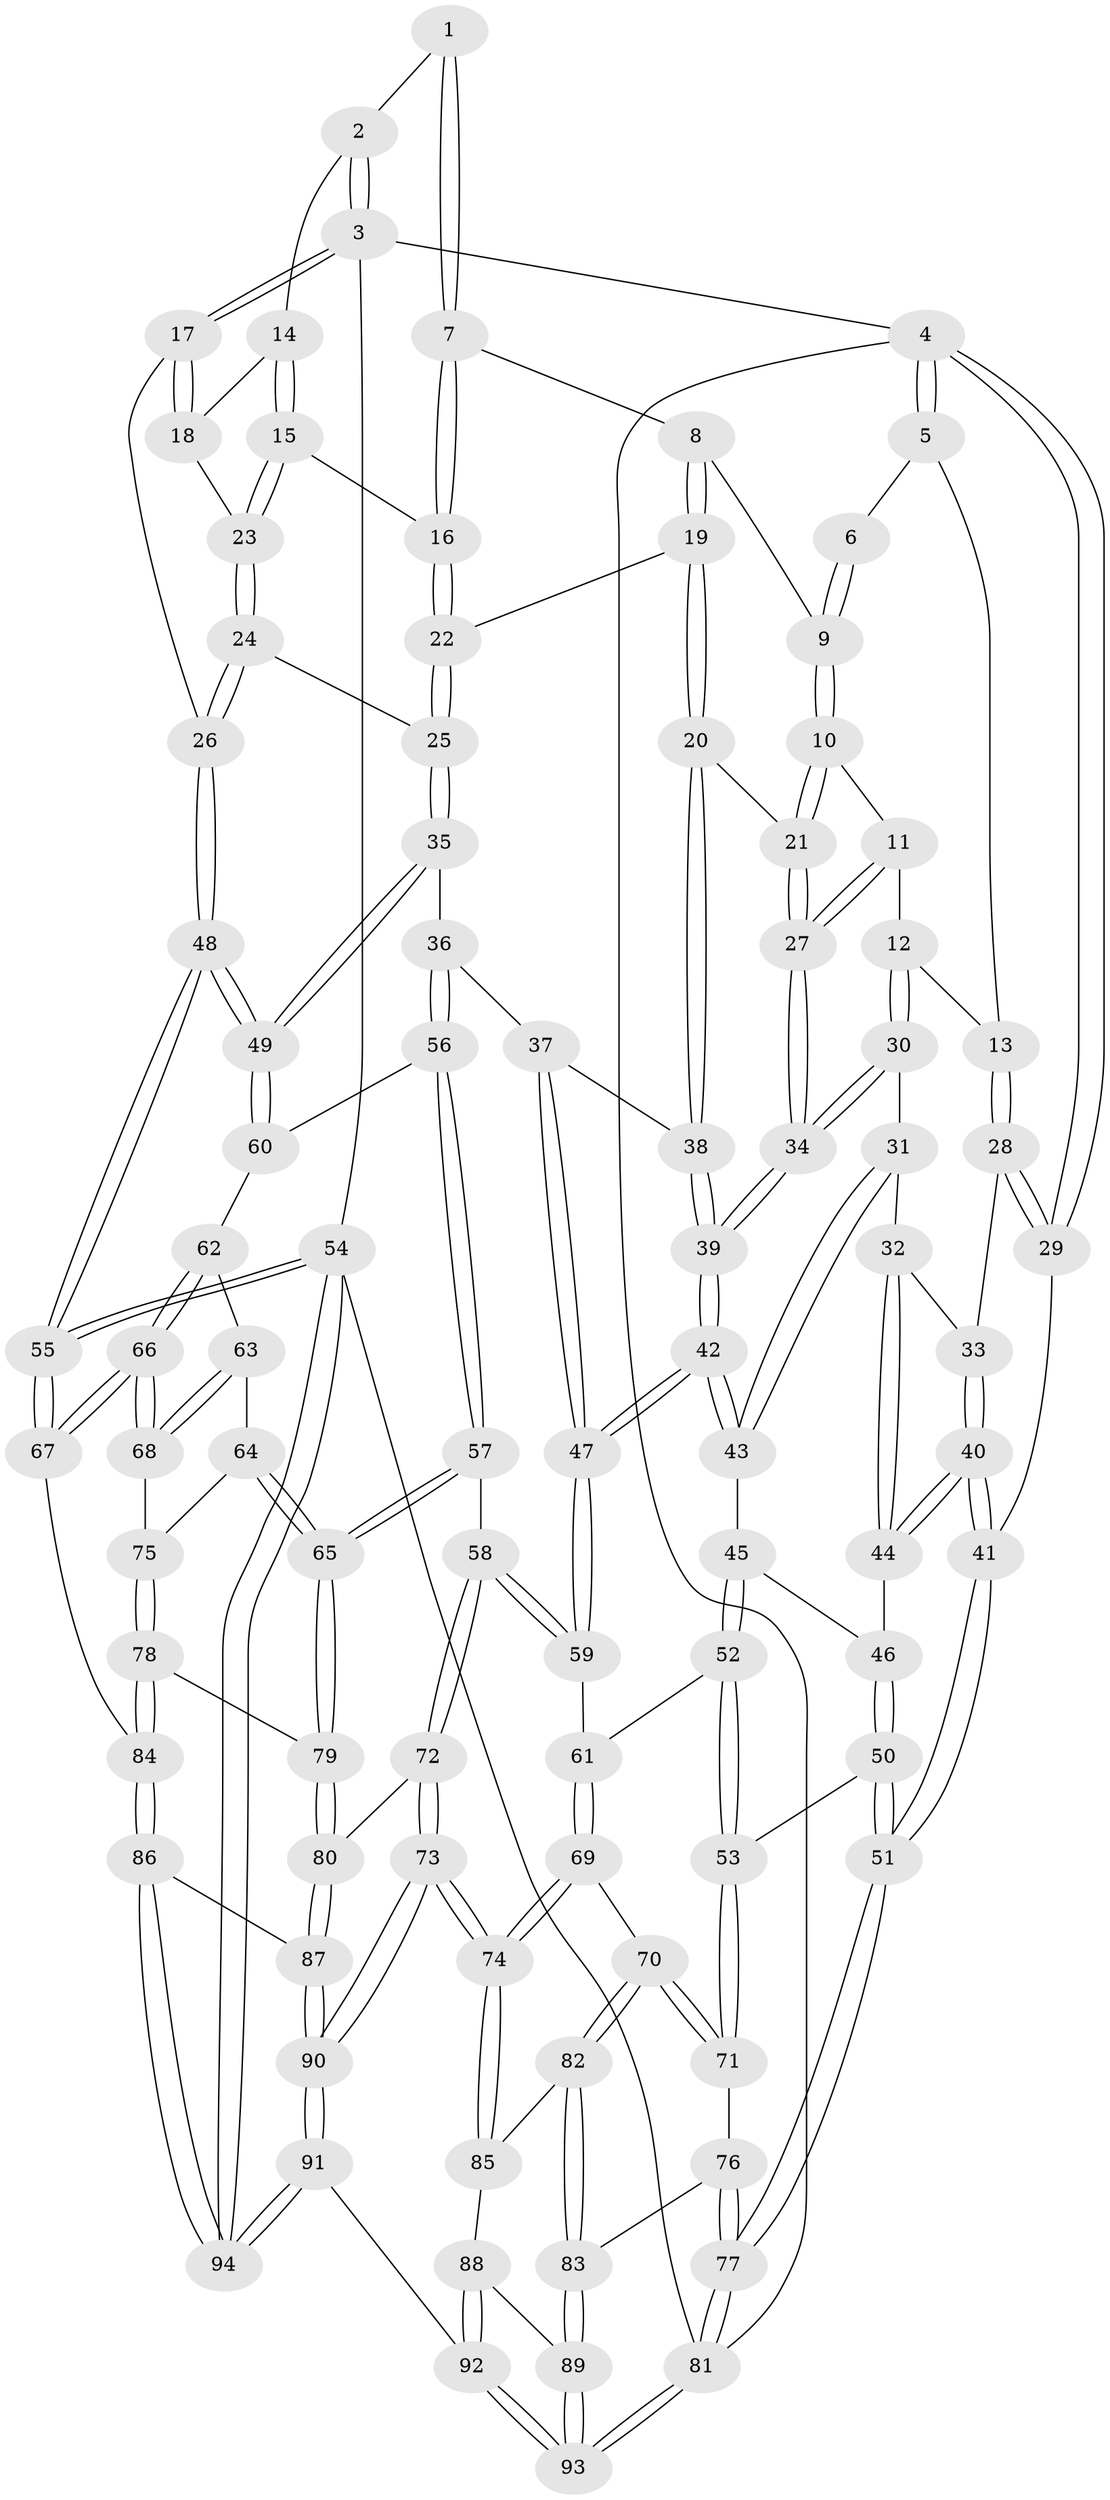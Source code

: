// coarse degree distribution, {4: 0.38461538461538464, 5: 0.4153846153846154, 6: 0.12307692307692308, 3: 0.07692307692307693}
// Generated by graph-tools (version 1.1) at 2025/52/02/27/25 19:52:36]
// undirected, 94 vertices, 232 edges
graph export_dot {
graph [start="1"]
  node [color=gray90,style=filled];
  1 [pos="+0.873645340607111+0"];
  2 [pos="+1+0"];
  3 [pos="+1+0"];
  4 [pos="+0+0"];
  5 [pos="+0.1272426014364355+0"];
  6 [pos="+0.5009770689859647+0"];
  7 [pos="+0.7172111907715248+0.11727309839467757"];
  8 [pos="+0.6962734737593865+0.11941471610461138"];
  9 [pos="+0.5041311674375245+0"];
  10 [pos="+0.4670020844469346+0.12693345040647383"];
  11 [pos="+0.26082299474367+0.16539195610256452"];
  12 [pos="+0.19486803706928071+0.15190821626941406"];
  13 [pos="+0.19371472338406048+0.1509977509780083"];
  14 [pos="+0.8987195193733039+0.033097599135603985"];
  15 [pos="+0.7811257568585941+0.17295327960760973"];
  16 [pos="+0.7809328791998634+0.1730079202410781"];
  17 [pos="+1+0"];
  18 [pos="+0.9197558698322319+0.18110004016957892"];
  19 [pos="+0.5606281683353375+0.23270243068668026"];
  20 [pos="+0.5572890969959177+0.23369217501989847"];
  21 [pos="+0.4989397944609025+0.18292236697613004"];
  22 [pos="+0.7564433579527426+0.2693238040259638"];
  23 [pos="+0.9158054669109615+0.20469270795724864"];
  24 [pos="+0.9633458741577501+0.28744514240845953"];
  25 [pos="+0.8153648116215269+0.41395961626190686"];
  26 [pos="+1+0.27737210125143397"];
  27 [pos="+0.362992393558588+0.3198184511724934"];
  28 [pos="+0.010405508881163383+0.24226702342001383"];
  29 [pos="+0+0.2652300893188775"];
  30 [pos="+0.213170696272644+0.348437251269486"];
  31 [pos="+0.17639868436171538+0.39357737767922796"];
  32 [pos="+0.16866610040047567+0.399522391439921"];
  33 [pos="+0.1130537204401944+0.379902979450397"];
  34 [pos="+0.36026023482458197+0.3795463551604632"];
  35 [pos="+0.8091402986503461+0.4328638029841717"];
  36 [pos="+0.7768175352818583+0.451501385727041"];
  37 [pos="+0.6237048679057187+0.4059794270286718"];
  38 [pos="+0.5568066306054889+0.30616243751948724"];
  39 [pos="+0.38872755546208415+0.42345734578185434"];
  40 [pos="+0+0.548940553778622"];
  41 [pos="+0+0.5654569933710908"];
  42 [pos="+0.3911363408087296+0.5163507540384924"];
  43 [pos="+0.37204702713506554+0.5151042113707188"];
  44 [pos="+0.15881028005112577+0.4917771410395412"];
  45 [pos="+0.19859791064591115+0.5290330994567431"];
  46 [pos="+0.17153150489228997+0.5073742416485509"];
  47 [pos="+0.43968702023576767+0.5887731413249132"];
  48 [pos="+1+0.6730600046927497"];
  49 [pos="+1+0.6035704438287728"];
  50 [pos="+0.05838710875877138+0.6673939789906942"];
  51 [pos="+0+0.5960275695759649"];
  52 [pos="+0.19073690882384303+0.6495740636152337"];
  53 [pos="+0.13231140225514465+0.7008248847102561"];
  54 [pos="+1+1"];
  55 [pos="+1+0.867183002754198"];
  56 [pos="+0.7301725902621662+0.5647759299742761"];
  57 [pos="+0.575387663449686+0.6624093493742249"];
  58 [pos="+0.5012694786609332+0.653977095462207"];
  59 [pos="+0.44599834379694664+0.6180339296693832"];
  60 [pos="+0.7880981511293809+0.6538525296104911"];
  61 [pos="+0.39649776198149356+0.6558672229050034"];
  62 [pos="+0.7897544193876679+0.6641371322730879"];
  63 [pos="+0.739867456306902+0.7427523818431111"];
  64 [pos="+0.7214102889277221+0.7535079056345866"];
  65 [pos="+0.6727473195236802+0.7781663051901784"];
  66 [pos="+0.9139388282297612+0.7952013940052768"];
  67 [pos="+0.9814982233790842+0.8302625618248881"];
  68 [pos="+0.8853598939727922+0.7915310807080671"];
  69 [pos="+0.328481638053442+0.7696075028221864"];
  70 [pos="+0.18895960081140717+0.7985181808251909"];
  71 [pos="+0.15601354795413508+0.766474012812874"];
  72 [pos="+0.49984713034778444+0.7589647111596951"];
  73 [pos="+0.3942648214975799+0.9384417549910324"];
  74 [pos="+0.36525266971856085+0.8884002113172905"];
  75 [pos="+0.8025331847186435+0.799559869328107"];
  76 [pos="+0.04875695915165793+0.8387725359588333"];
  77 [pos="+0+0.6782162496714367"];
  78 [pos="+0.6904872900068774+0.823390924098544"];
  79 [pos="+0.6766452359752751+0.8053293543361378"];
  80 [pos="+0.5596463875417353+0.8868522764699122"];
  81 [pos="+0+1"];
  82 [pos="+0.1894245104318634+0.8248423162765609"];
  83 [pos="+0.05568859752946673+0.9118156174476691"];
  84 [pos="+0.73012055695683+0.9057648333192853"];
  85 [pos="+0.19875695315234007+0.8674036737380997"];
  86 [pos="+0.6976368255185439+1"];
  87 [pos="+0.5584778591237995+0.8911911581256171"];
  88 [pos="+0.19809464418734557+0.8814556835400356"];
  89 [pos="+0.046844503348984275+0.9623544302975271"];
  90 [pos="+0.40538011886162484+0.9962482742283065"];
  91 [pos="+0.36107694542455915+1"];
  92 [pos="+0.307677456042242+1"];
  93 [pos="+0+1"];
  94 [pos="+0.7151591648555556+1"];
  1 -- 2;
  1 -- 7;
  1 -- 7;
  2 -- 3;
  2 -- 3;
  2 -- 14;
  3 -- 4;
  3 -- 17;
  3 -- 17;
  3 -- 54;
  4 -- 5;
  4 -- 5;
  4 -- 29;
  4 -- 29;
  4 -- 81;
  5 -- 6;
  5 -- 13;
  6 -- 9;
  6 -- 9;
  7 -- 8;
  7 -- 16;
  7 -- 16;
  8 -- 9;
  8 -- 19;
  8 -- 19;
  9 -- 10;
  9 -- 10;
  10 -- 11;
  10 -- 21;
  10 -- 21;
  11 -- 12;
  11 -- 27;
  11 -- 27;
  12 -- 13;
  12 -- 30;
  12 -- 30;
  13 -- 28;
  13 -- 28;
  14 -- 15;
  14 -- 15;
  14 -- 18;
  15 -- 16;
  15 -- 23;
  15 -- 23;
  16 -- 22;
  16 -- 22;
  17 -- 18;
  17 -- 18;
  17 -- 26;
  18 -- 23;
  19 -- 20;
  19 -- 20;
  19 -- 22;
  20 -- 21;
  20 -- 38;
  20 -- 38;
  21 -- 27;
  21 -- 27;
  22 -- 25;
  22 -- 25;
  23 -- 24;
  23 -- 24;
  24 -- 25;
  24 -- 26;
  24 -- 26;
  25 -- 35;
  25 -- 35;
  26 -- 48;
  26 -- 48;
  27 -- 34;
  27 -- 34;
  28 -- 29;
  28 -- 29;
  28 -- 33;
  29 -- 41;
  30 -- 31;
  30 -- 34;
  30 -- 34;
  31 -- 32;
  31 -- 43;
  31 -- 43;
  32 -- 33;
  32 -- 44;
  32 -- 44;
  33 -- 40;
  33 -- 40;
  34 -- 39;
  34 -- 39;
  35 -- 36;
  35 -- 49;
  35 -- 49;
  36 -- 37;
  36 -- 56;
  36 -- 56;
  37 -- 38;
  37 -- 47;
  37 -- 47;
  38 -- 39;
  38 -- 39;
  39 -- 42;
  39 -- 42;
  40 -- 41;
  40 -- 41;
  40 -- 44;
  40 -- 44;
  41 -- 51;
  41 -- 51;
  42 -- 43;
  42 -- 43;
  42 -- 47;
  42 -- 47;
  43 -- 45;
  44 -- 46;
  45 -- 46;
  45 -- 52;
  45 -- 52;
  46 -- 50;
  46 -- 50;
  47 -- 59;
  47 -- 59;
  48 -- 49;
  48 -- 49;
  48 -- 55;
  48 -- 55;
  49 -- 60;
  49 -- 60;
  50 -- 51;
  50 -- 51;
  50 -- 53;
  51 -- 77;
  51 -- 77;
  52 -- 53;
  52 -- 53;
  52 -- 61;
  53 -- 71;
  53 -- 71;
  54 -- 55;
  54 -- 55;
  54 -- 94;
  54 -- 94;
  54 -- 81;
  55 -- 67;
  55 -- 67;
  56 -- 57;
  56 -- 57;
  56 -- 60;
  57 -- 58;
  57 -- 65;
  57 -- 65;
  58 -- 59;
  58 -- 59;
  58 -- 72;
  58 -- 72;
  59 -- 61;
  60 -- 62;
  61 -- 69;
  61 -- 69;
  62 -- 63;
  62 -- 66;
  62 -- 66;
  63 -- 64;
  63 -- 68;
  63 -- 68;
  64 -- 65;
  64 -- 65;
  64 -- 75;
  65 -- 79;
  65 -- 79;
  66 -- 67;
  66 -- 67;
  66 -- 68;
  66 -- 68;
  67 -- 84;
  68 -- 75;
  69 -- 70;
  69 -- 74;
  69 -- 74;
  70 -- 71;
  70 -- 71;
  70 -- 82;
  70 -- 82;
  71 -- 76;
  72 -- 73;
  72 -- 73;
  72 -- 80;
  73 -- 74;
  73 -- 74;
  73 -- 90;
  73 -- 90;
  74 -- 85;
  74 -- 85;
  75 -- 78;
  75 -- 78;
  76 -- 77;
  76 -- 77;
  76 -- 83;
  77 -- 81;
  77 -- 81;
  78 -- 79;
  78 -- 84;
  78 -- 84;
  79 -- 80;
  79 -- 80;
  80 -- 87;
  80 -- 87;
  81 -- 93;
  81 -- 93;
  82 -- 83;
  82 -- 83;
  82 -- 85;
  83 -- 89;
  83 -- 89;
  84 -- 86;
  84 -- 86;
  85 -- 88;
  86 -- 87;
  86 -- 94;
  86 -- 94;
  87 -- 90;
  87 -- 90;
  88 -- 89;
  88 -- 92;
  88 -- 92;
  89 -- 93;
  89 -- 93;
  90 -- 91;
  90 -- 91;
  91 -- 92;
  91 -- 94;
  91 -- 94;
  92 -- 93;
  92 -- 93;
}
